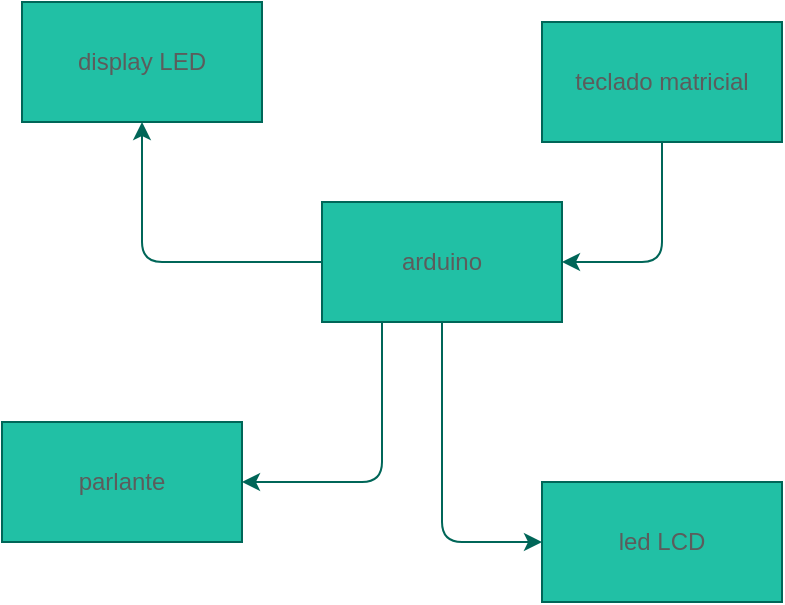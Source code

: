 <mxfile version="15.4.0" type="device"><diagram id="SQchuLh0-1Nu2C0T42bn" name="Página-1"><mxGraphModel dx="1422" dy="814" grid="1" gridSize="10" guides="1" tooltips="1" connect="1" arrows="1" fold="1" page="1" pageScale="1" pageWidth="827" pageHeight="1169" math="0" shadow="0"><root><mxCell id="0"/><mxCell id="1" parent="0"/><mxCell id="eXtTfB6JedjlCntOrPwJ-23" value="display LED" style="rounded=0;whiteSpace=wrap;html=1;sketch=0;fontColor=#5C5C5C;strokeColor=#006658;fillColor=#21C0A5;" vertex="1" parent="1"><mxGeometry x="280" y="130" width="120" height="60" as="geometry"/></mxCell><mxCell id="eXtTfB6JedjlCntOrPwJ-30" style="edgeStyle=orthogonalEdgeStyle;curved=0;rounded=1;sketch=0;orthogonalLoop=1;jettySize=auto;html=1;entryX=1;entryY=0.5;entryDx=0;entryDy=0;fontColor=#5C5C5C;strokeColor=#006658;fillColor=#21C0A5;" edge="1" parent="1" source="eXtTfB6JedjlCntOrPwJ-24" target="eXtTfB6JedjlCntOrPwJ-27"><mxGeometry relative="1" as="geometry"/></mxCell><mxCell id="eXtTfB6JedjlCntOrPwJ-24" value="teclado matricial" style="rounded=0;whiteSpace=wrap;html=1;sketch=0;fontColor=#5C5C5C;strokeColor=#006658;fillColor=#21C0A5;" vertex="1" parent="1"><mxGeometry x="540" y="140" width="120" height="60" as="geometry"/></mxCell><mxCell id="eXtTfB6JedjlCntOrPwJ-25" value="parlante" style="rounded=0;whiteSpace=wrap;html=1;sketch=0;fontColor=#5C5C5C;strokeColor=#006658;fillColor=#21C0A5;" vertex="1" parent="1"><mxGeometry x="270" y="340" width="120" height="60" as="geometry"/></mxCell><mxCell id="eXtTfB6JedjlCntOrPwJ-26" value="led LCD" style="rounded=0;whiteSpace=wrap;html=1;sketch=0;fontColor=#5C5C5C;strokeColor=#006658;fillColor=#21C0A5;" vertex="1" parent="1"><mxGeometry x="540" y="370" width="120" height="60" as="geometry"/></mxCell><mxCell id="eXtTfB6JedjlCntOrPwJ-28" style="edgeStyle=orthogonalEdgeStyle;curved=0;rounded=1;sketch=0;orthogonalLoop=1;jettySize=auto;html=1;entryX=0.5;entryY=1;entryDx=0;entryDy=0;fontColor=#5C5C5C;strokeColor=#006658;fillColor=#21C0A5;" edge="1" parent="1" source="eXtTfB6JedjlCntOrPwJ-27" target="eXtTfB6JedjlCntOrPwJ-23"><mxGeometry relative="1" as="geometry"/></mxCell><mxCell id="eXtTfB6JedjlCntOrPwJ-31" style="edgeStyle=orthogonalEdgeStyle;curved=0;rounded=1;sketch=0;orthogonalLoop=1;jettySize=auto;html=1;entryX=0;entryY=0.5;entryDx=0;entryDy=0;fontColor=#5C5C5C;strokeColor=#006658;fillColor=#21C0A5;" edge="1" parent="1" source="eXtTfB6JedjlCntOrPwJ-27" target="eXtTfB6JedjlCntOrPwJ-26"><mxGeometry relative="1" as="geometry"/></mxCell><mxCell id="eXtTfB6JedjlCntOrPwJ-32" style="edgeStyle=orthogonalEdgeStyle;curved=0;rounded=1;sketch=0;orthogonalLoop=1;jettySize=auto;html=1;exitX=0.25;exitY=1;exitDx=0;exitDy=0;entryX=1;entryY=0.5;entryDx=0;entryDy=0;fontColor=#5C5C5C;strokeColor=#006658;fillColor=#21C0A5;" edge="1" parent="1" source="eXtTfB6JedjlCntOrPwJ-27" target="eXtTfB6JedjlCntOrPwJ-25"><mxGeometry relative="1" as="geometry"/></mxCell><mxCell id="eXtTfB6JedjlCntOrPwJ-27" value="arduino" style="rounded=0;whiteSpace=wrap;html=1;sketch=0;fontColor=#5C5C5C;strokeColor=#006658;fillColor=#21C0A5;" vertex="1" parent="1"><mxGeometry x="430" y="230" width="120" height="60" as="geometry"/></mxCell></root></mxGraphModel></diagram></mxfile>